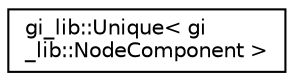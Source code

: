 digraph "Graphical Class Hierarchy"
{
  edge [fontname="Helvetica",fontsize="10",labelfontname="Helvetica",labelfontsize="10"];
  node [fontname="Helvetica",fontsize="10",shape=record];
  rankdir="LR";
  Node1 [label="gi_lib::Unique\< gi\l_lib::NodeComponent \>",height=0.2,width=0.4,color="black", fillcolor="white", style="filled",URL="$classgi__lib_1_1_unique.html"];
}
